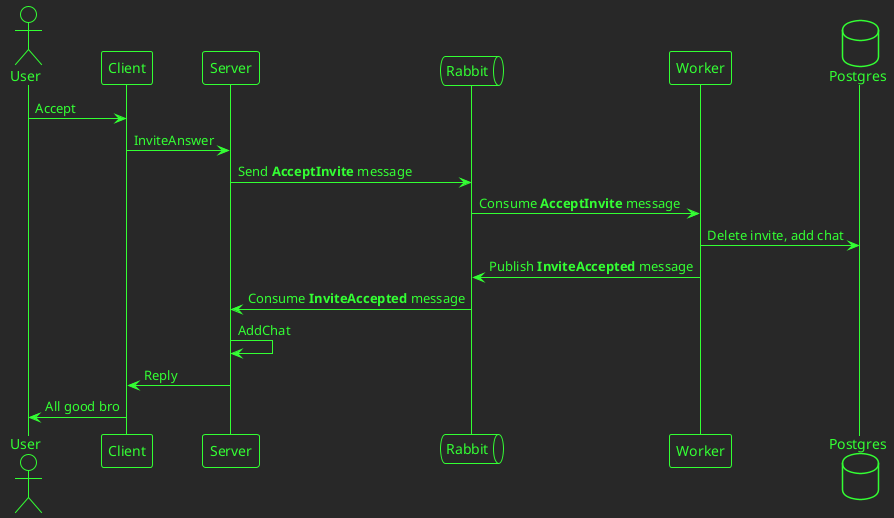 @startuml accept-invite
!theme crt-green

actor User
participant Client
participant Server
queue Rabbit
participant Worker
database Postgres

User -> Client : Accept
Client -> Server : InviteAnswer
Server -> Rabbit : Send **AcceptInvite** message
Rabbit -> Worker : Consume **AcceptInvite** message
Worker -> Postgres : Delete invite, add chat
Worker -> Rabbit : Publish **InviteAccepted** message
Rabbit -> Server : Consume **InviteAccepted** message
Server -> Server : AddChat
Server -> Client : Reply
Client -> User : All good bro

@enduml